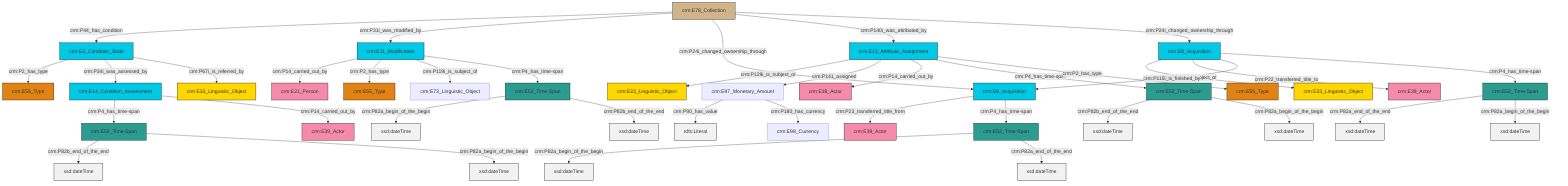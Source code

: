 graph TD
classDef Literal fill:#f2f2f2,stroke:#000000;
classDef CRM_Entity fill:#FFFFFF,stroke:#000000;
classDef Temporal_Entity fill:#00C9E6, stroke:#000000;
classDef Type fill:#E18312, stroke:#000000;
classDef Time-Span fill:#2C9C91, stroke:#000000;
classDef Appellation fill:#FFEB7F, stroke:#000000;
classDef Place fill:#008836, stroke:#000000;
classDef Persistent_Item fill:#B266B2, stroke:#000000;
classDef Conceptual_Object fill:#FFD700, stroke:#000000;
classDef Physical_Thing fill:#D2B48C, stroke:#000000;
classDef Actor fill:#f58aad, stroke:#000000;
classDef PC_Classes fill:#4ce600, stroke:#000000;
classDef Multi fill:#cccccc,stroke:#000000;

2["crm:E52_Time-Span"]:::Time-Span -->|crm:P82a_begin_of_the_begin| 3[xsd:dateTime]:::Literal
4["crm:E52_Time-Span"]:::Time-Span -->|crm:P82b_end_of_the_end| 5[xsd:dateTime]:::Literal
8["crm:E8_Acquisition"]:::Temporal_Entity -->|crm:P129i_is_subject_of| 9["crm:E33_Linguistic_Object"]:::Conceptual_Object
8["crm:E8_Acquisition"]:::Temporal_Entity -->|crm:P22_transferred_title_to| 0["crm:E39_Actor"]:::Actor
10["crm:E14_Condition_Assessment"]:::Temporal_Entity -->|crm:P4_has_time-span| 4["crm:E52_Time-Span"]:::Time-Span
13["crm:E52_Time-Span"]:::Time-Span -->|crm:P82a_begin_of_the_begin| 14[xsd:dateTime]:::Literal
15["crm:E52_Time-Span"]:::Time-Span -->|crm:P82a_end_of_the_end| 16[xsd:dateTime]:::Literal
11["crm:E78_Collection"]:::Physical_Thing -->|crm:P44_has_condition| 17["crm:E3_Condition_State"]:::Temporal_Entity
18["crm:E13_Attribute_Assignment"]:::Temporal_Entity -->|crm:P129i_is_subject_of| 19["crm:E33_Linguistic_Object"]:::Conceptual_Object
2["crm:E52_Time-Span"]:::Time-Span -->|crm:P82a_end_of_the_end| 20[xsd:dateTime]:::Literal
11["crm:E78_Collection"]:::Physical_Thing -->|crm:P31i_was_modified_by| 23["crm:E11_Modification"]:::Temporal_Entity
27["crm:E8_Acquisition"]:::Temporal_Entity -->|crm:P23_transferred_title_from| 28["crm:E39_Actor"]:::Actor
13["crm:E52_Time-Span"]:::Time-Span -->|crm:P82b_end_of_the_end| 29[xsd:dateTime]:::Literal
23["crm:E11_Modification"]:::Temporal_Entity -->|crm:P14_carried_out_by| 30["crm:E21_Person"]:::Actor
31["crm:E97_Monetary_Amount"]:::Default -->|crm:P90_has_value| 32[rdfs:Literal]:::Literal
33["crm:E52_Time-Span"]:::Time-Span -->|crm:P82b_end_of_the_end| 34[xsd:dateTime]:::Literal
23["crm:E11_Modification"]:::Temporal_Entity -->|crm:P2_has_type| 38["crm:E55_Type"]:::Type
33["crm:E52_Time-Span"]:::Time-Span -->|crm:P82a_begin_of_the_begin| 44[xsd:dateTime]:::Literal
27["crm:E8_Acquisition"]:::Temporal_Entity -->|crm:P4_has_time-span| 2["crm:E52_Time-Span"]:::Time-Span
17["crm:E3_Condition_State"]:::Temporal_Entity -->|crm:P2_has_type| 42["crm:E55_Type"]:::Type
11["crm:E78_Collection"]:::Physical_Thing -->|crm:P24i_changed_ownership_through| 27["crm:E8_Acquisition"]:::Temporal_Entity
23["crm:E11_Modification"]:::Temporal_Entity -->|crm:P119i_is_subject_of| 40["crm:E73_Linguistic_Object"]:::Default
23["crm:E11_Modification"]:::Temporal_Entity -->|crm:P4_has_time-span| 13["crm:E52_Time-Span"]:::Time-Span
8["crm:E8_Acquisition"]:::Temporal_Entity -->|crm:P115i_is_finished_by| 27["crm:E8_Acquisition"]:::Temporal_Entity
18["crm:E13_Attribute_Assignment"]:::Temporal_Entity -->|crm:P141_assigned| 31["crm:E97_Monetary_Amount"]:::Default
18["crm:E13_Attribute_Assignment"]:::Temporal_Entity -->|crm:P14_carried_out_by| 6["crm:E39_Actor"]:::Actor
18["crm:E13_Attribute_Assignment"]:::Temporal_Entity -->|crm:P4_has_time-span| 33["crm:E52_Time-Span"]:::Time-Span
11["crm:E78_Collection"]:::Physical_Thing -->|crm:P140i_was_attributed_by| 18["crm:E13_Attribute_Assignment"]:::Temporal_Entity
11["crm:E78_Collection"]:::Physical_Thing -->|crm:P24i_changed_ownership_through| 8["crm:E8_Acquisition"]:::Temporal_Entity
10["crm:E14_Condition_Assessment"]:::Temporal_Entity -->|crm:P14_carried_out_by| 48["crm:E39_Actor"]:::Actor
18["crm:E13_Attribute_Assignment"]:::Temporal_Entity -->|crm:P2_has_type| 21["crm:E55_Type"]:::Type
8["crm:E8_Acquisition"]:::Temporal_Entity -->|crm:P4_has_time-span| 15["crm:E52_Time-Span"]:::Time-Span
15["crm:E52_Time-Span"]:::Time-Span -->|crm:P82a_begin_of_the_begin| 60[xsd:dateTime]:::Literal
4["crm:E52_Time-Span"]:::Time-Span -->|crm:P82a_begin_of_the_begin| 61[xsd:dateTime]:::Literal
31["crm:E97_Monetary_Amount"]:::Default -->|crm:P180_has_currency| 24["crm:E98_Currency"]:::Default
17["crm:E3_Condition_State"]:::Temporal_Entity -->|crm:P34i_was_assessed_by| 10["crm:E14_Condition_Assessment"]:::Temporal_Entity
17["crm:E3_Condition_State"]:::Temporal_Entity -->|crm:P67i_is_referred_by| 57["crm:E33_Linguistic_Object"]:::Conceptual_Object